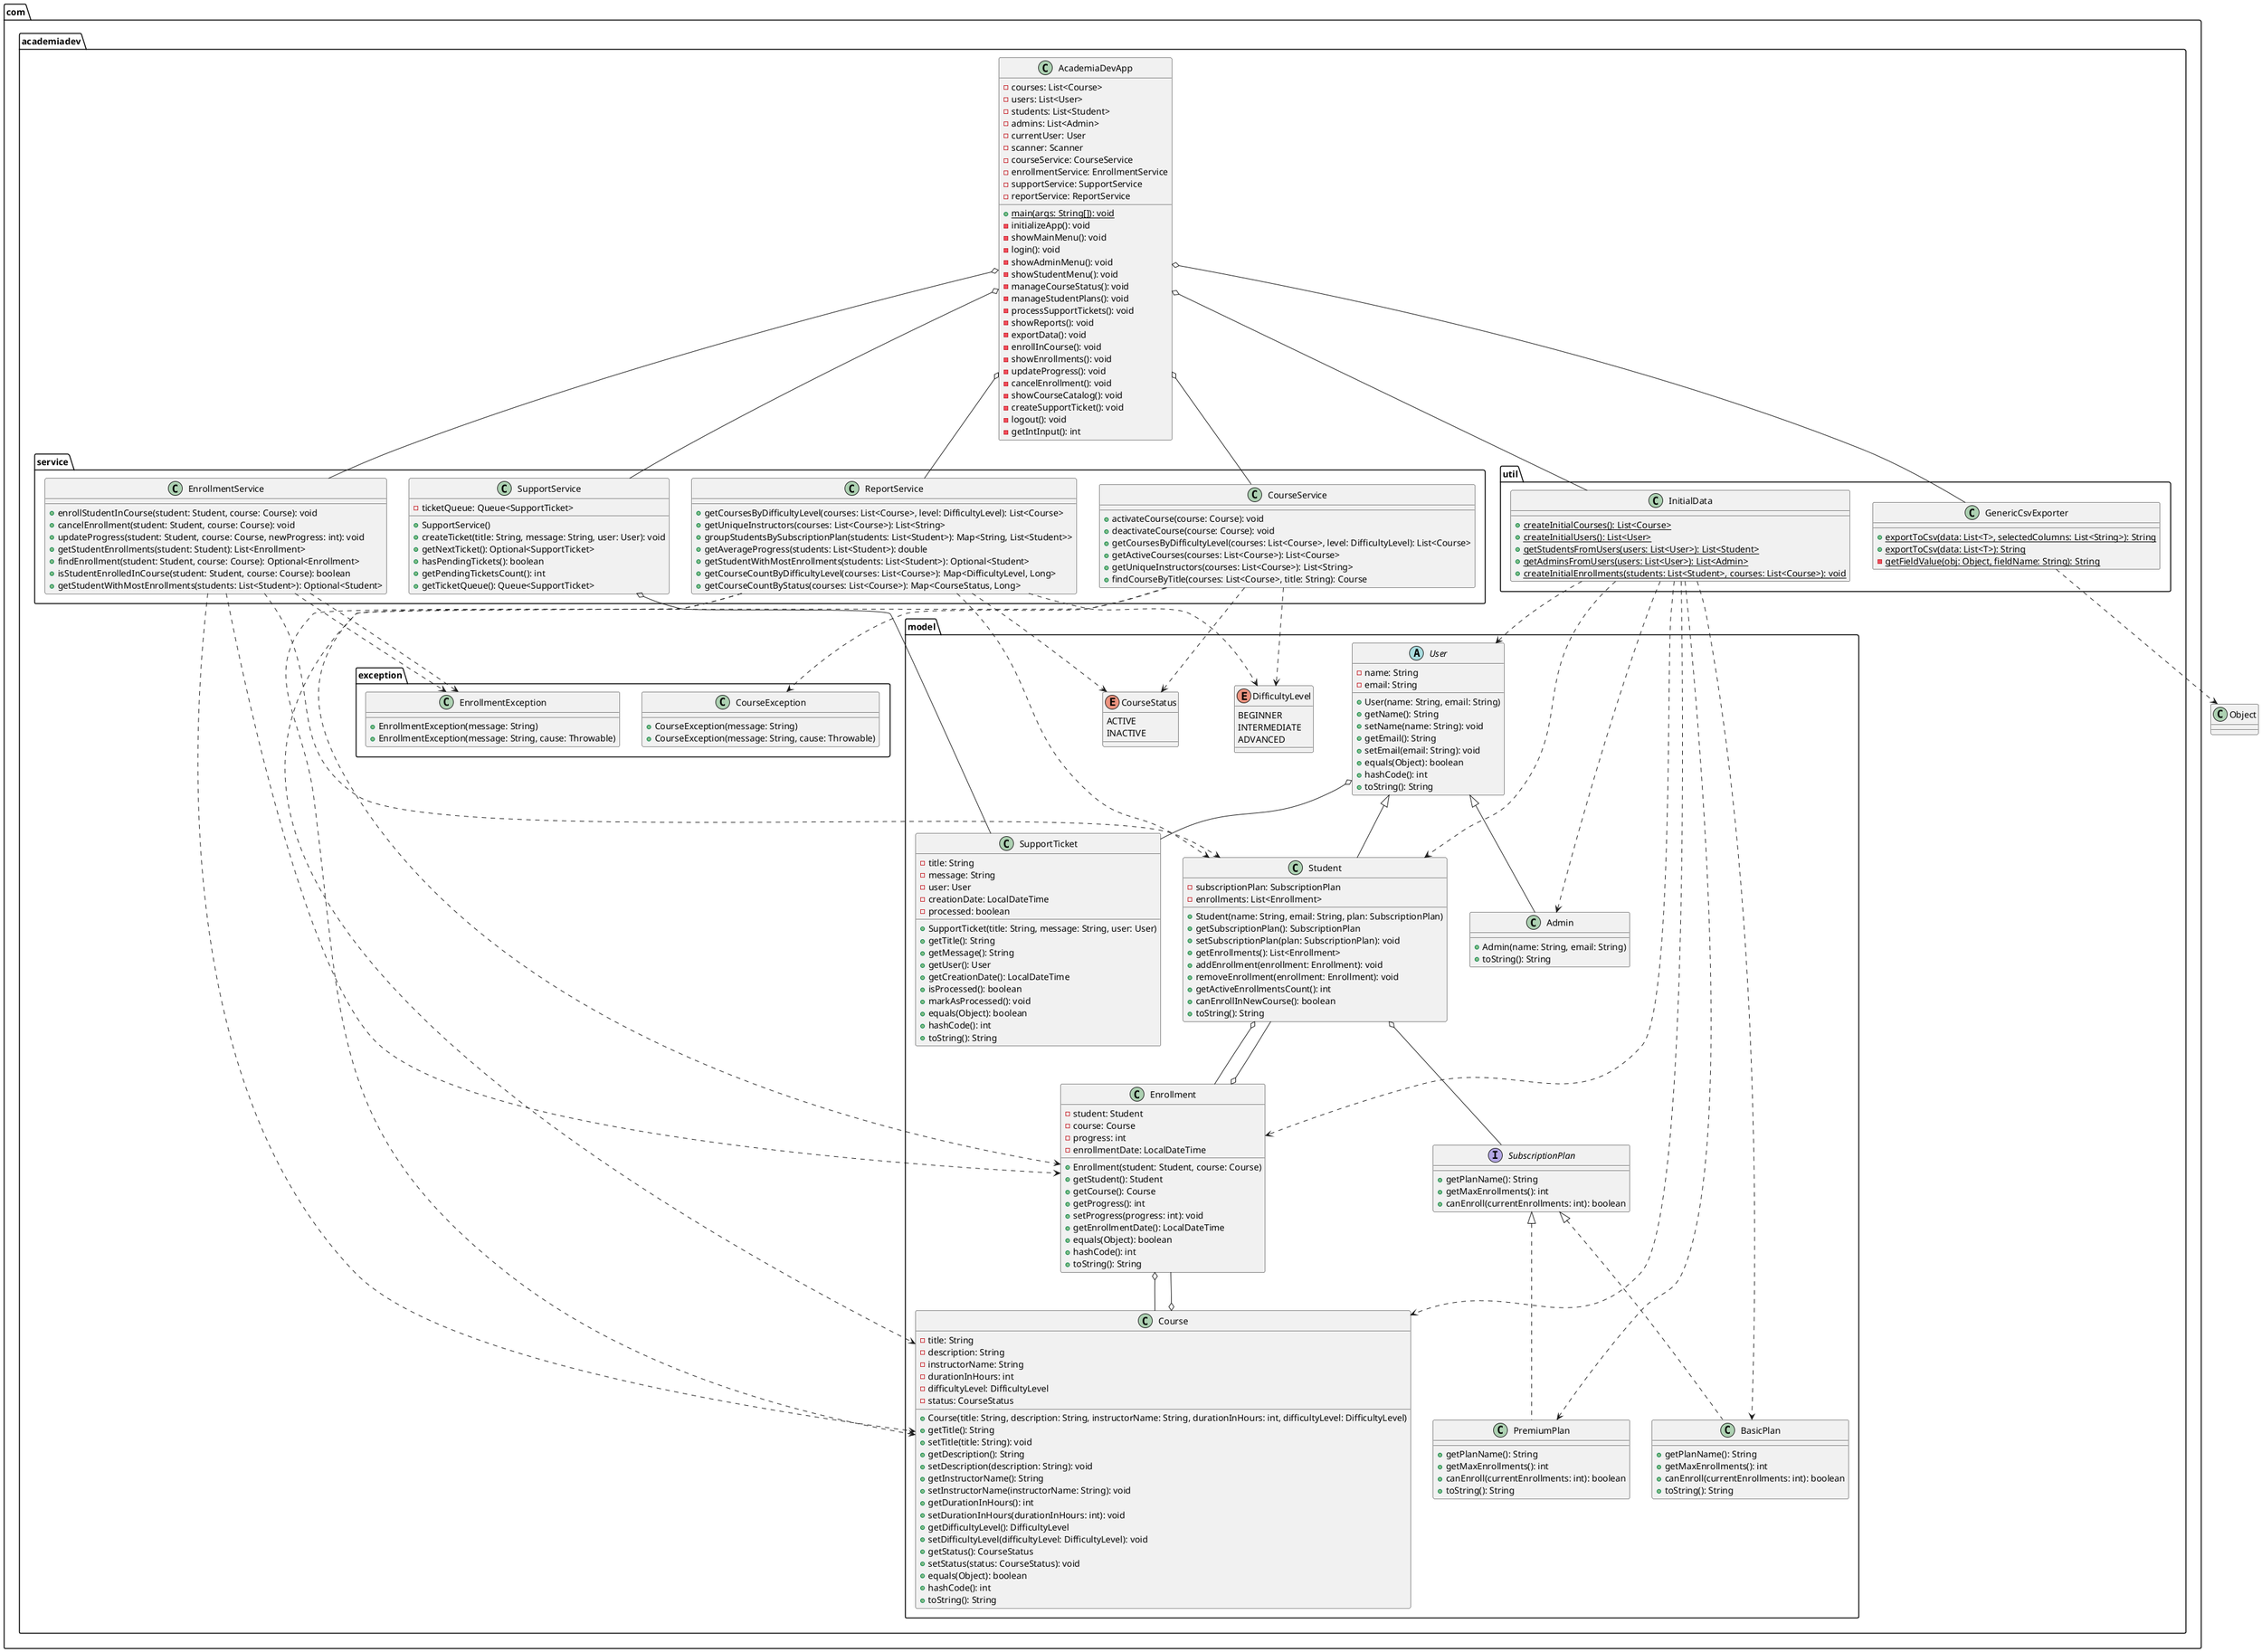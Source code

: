 @startuml AcademiaDev Class Diagram

!define RECTANGLE class

package "com.academiadev.model" {
    
    abstract class User {
        -name: String
        -email: String
        +User(name: String, email: String)
        +getName(): String
        +setName(name: String): void
        +getEmail(): String
        +setEmail(email: String): void
        +equals(Object): boolean
        +hashCode(): int
        +toString(): String
    }
    
    class Admin {
        +Admin(name: String, email: String)
        +toString(): String
    }
    
    class Student {
        -subscriptionPlan: SubscriptionPlan
        -enrollments: List<Enrollment>
        +Student(name: String, email: String, plan: SubscriptionPlan)
        +getSubscriptionPlan(): SubscriptionPlan
        +setSubscriptionPlan(plan: SubscriptionPlan): void
        +getEnrollments(): List<Enrollment>
        +addEnrollment(enrollment: Enrollment): void
        +removeEnrollment(enrollment: Enrollment): void
        +getActiveEnrollmentsCount(): int
        +canEnrollInNewCourse(): boolean
        +toString(): String
    }
    
    interface SubscriptionPlan {
        +getPlanName(): String
        +getMaxEnrollments(): int
        +canEnroll(currentEnrollments: int): boolean
    }
    
    class BasicPlan {
        +getPlanName(): String
        +getMaxEnrollments(): int
        +canEnroll(currentEnrollments: int): boolean
        +toString(): String
    }
    
    class PremiumPlan {
        +getPlanName(): String
        +getMaxEnrollments(): int
        +canEnroll(currentEnrollments: int): boolean
        +toString(): String
    }
    
    class Course {
        -title: String
        -description: String
        -instructorName: String
        -durationInHours: int
        -difficultyLevel: DifficultyLevel
        -status: CourseStatus
        +Course(title: String, description: String, instructorName: String, durationInHours: int, difficultyLevel: DifficultyLevel)
        +getTitle(): String
        +setTitle(title: String): void
        +getDescription(): String
        +setDescription(description: String): void
        +getInstructorName(): String
        +setInstructorName(instructorName: String): void
        +getDurationInHours(): int
        +setDurationInHours(durationInHours: int): void
        +getDifficultyLevel(): DifficultyLevel
        +setDifficultyLevel(difficultyLevel: DifficultyLevel): void
        +getStatus(): CourseStatus
        +setStatus(status: CourseStatus): void
        +equals(Object): boolean
        +hashCode(): int
        +toString(): String
    }
    
    class Enrollment {
        -student: Student
        -course: Course
        -progress: int
        -enrollmentDate: LocalDateTime
        +Enrollment(student: Student, course: Course)
        +getStudent(): Student
        +getCourse(): Course
        +getProgress(): int
        +setProgress(progress: int): void
        +getEnrollmentDate(): LocalDateTime
        +equals(Object): boolean
        +hashCode(): int
        +toString(): String
    }
    
    class SupportTicket {
        -title: String
        -message: String
        -user: User
        -creationDate: LocalDateTime
        -processed: boolean
        +SupportTicket(title: String, message: String, user: User)
        +getTitle(): String
        +getMessage(): String
        +getUser(): User
        +getCreationDate(): LocalDateTime
        +isProcessed(): boolean
        +markAsProcessed(): void
        +equals(Object): boolean
        +hashCode(): int
        +toString(): String
    }
    
    enum CourseStatus {
        ACTIVE
        INACTIVE
    }
    
    enum DifficultyLevel {
        BEGINNER
        INTERMEDIATE
        ADVANCED
    }
}

package "com.academiadev.service" {
    
    class CourseService {
        +activateCourse(course: Course): void
        +deactivateCourse(course: Course): void
        +getCoursesByDifficultyLevel(courses: List<Course>, level: DifficultyLevel): List<Course>
        +getActiveCourses(courses: List<Course>): List<Course>
        +getUniqueInstructors(courses: List<Course>): List<String>
        +findCourseByTitle(courses: List<Course>, title: String): Course
    }
    
    class EnrollmentService {
        +enrollStudentInCourse(student: Student, course: Course): void
        +cancelEnrollment(student: Student, course: Course): void
        +updateProgress(student: Student, course: Course, newProgress: int): void
        +getStudentEnrollments(student: Student): List<Enrollment>
        +findEnrollment(student: Student, course: Course): Optional<Enrollment>
        +isStudentEnrolledInCourse(student: Student, course: Course): boolean
        +getStudentWithMostEnrollments(students: List<Student>): Optional<Student>
    }
    
    class SupportService {
        -ticketQueue: Queue<SupportTicket>
        +SupportService()
        +createTicket(title: String, message: String, user: User): void
        +getNextTicket(): Optional<SupportTicket>
        +hasPendingTickets(): boolean
        +getPendingTicketsCount(): int
        +getTicketQueue(): Queue<SupportTicket>
    }
    
    class ReportService {
        +getCoursesByDifficultyLevel(courses: List<Course>, level: DifficultyLevel): List<Course>
        +getUniqueInstructors(courses: List<Course>): List<String>
        +groupStudentsBySubscriptionPlan(students: List<Student>): Map<String, List<Student>>
        +getAverageProgress(students: List<Student>): double
        +getStudentWithMostEnrollments(students: List<Student>): Optional<Student>
        +getCourseCountByDifficultyLevel(courses: List<Course>): Map<DifficultyLevel, Long>
        +getCourseCountByStatus(courses: List<Course>): Map<CourseStatus, Long>
    }
}

package "com.academiadev.exception" {
    
    class EnrollmentException {
        +EnrollmentException(message: String)
        +EnrollmentException(message: String, cause: Throwable)
    }
    
    class CourseException {
        +CourseException(message: String)
        +CourseException(message: String, cause: Throwable)
    }
}

package "com.academiadev.util" {
    
    class InitialData {
        +{static} createInitialCourses(): List<Course>
        +{static} createInitialUsers(): List<User>
        +{static} getStudentsFromUsers(users: List<User>): List<Student>
        +{static} getAdminsFromUsers(users: List<User>): List<Admin>
        +{static} createInitialEnrollments(students: List<Student>, courses: List<Course>): void
    }
    
    class GenericCsvExporter {
        +{static} exportToCsv(data: List<T>, selectedColumns: List<String>): String
        +{static} exportToCsv(data: List<T>): String
        -{static} getFieldValue(obj: Object, fieldName: String): String
    }
}

package "com.academiadev" {
    
    class AcademiaDevApp {
        -courses: List<Course>
        -users: List<User>
        -students: List<Student>
        -admins: List<Admin>
        -currentUser: User
        -scanner: Scanner
        -courseService: CourseService
        -enrollmentService: EnrollmentService
        -supportService: SupportService
        -reportService: ReportService
        +{static} main(args: String[]): void
        -initializeApp(): void
        -showMainMenu(): void
        -login(): void
        -showAdminMenu(): void
        -showStudentMenu(): void
        -manageCourseStatus(): void
        -manageStudentPlans(): void
        -processSupportTickets(): void
        -showReports(): void
        -exportData(): void
        -enrollInCourse(): void
        -showEnrollments(): void
        -updateProgress(): void
        -cancelEnrollment(): void
        -showCourseCatalog(): void
        -createSupportTicket(): void
        -logout(): void
        -getIntInput(): int
    }
}

' Relationships
User <|-- Admin
User <|-- Student
SubscriptionPlan <|.. BasicPlan
SubscriptionPlan <|.. PremiumPlan
Student o-- SubscriptionPlan
Student o-- Enrollment
Course o-- Enrollment
User o-- SupportTicket
Enrollment o-- Course
Enrollment o-- Student

' Service relationships
CourseService ..> Course
CourseService ..> CourseStatus
CourseService ..> DifficultyLevel
EnrollmentService ..> Student
EnrollmentService ..> Course
EnrollmentService ..> Enrollment
EnrollmentService ..> EnrollmentException
SupportService o-- SupportTicket
ReportService ..> Course
ReportService ..> Student
ReportService ..> Enrollment
ReportService ..> DifficultyLevel
ReportService ..> CourseStatus

' Exception relationships
EnrollmentService ..> EnrollmentException
CourseService ..> CourseException

' Utility relationships
InitialData ..> Course
InitialData ..> User
InitialData ..> Student
InitialData ..> Admin
InitialData ..> Enrollment
InitialData ..> BasicPlan
InitialData ..> PremiumPlan
GenericCsvExporter ..> Object

' Main app relationships
AcademiaDevApp o-- CourseService
AcademiaDevApp o-- EnrollmentService
AcademiaDevApp o-- SupportService
AcademiaDevApp o-- ReportService
AcademiaDevApp o-- InitialData
AcademiaDevApp o-- GenericCsvExporter

@enduml
